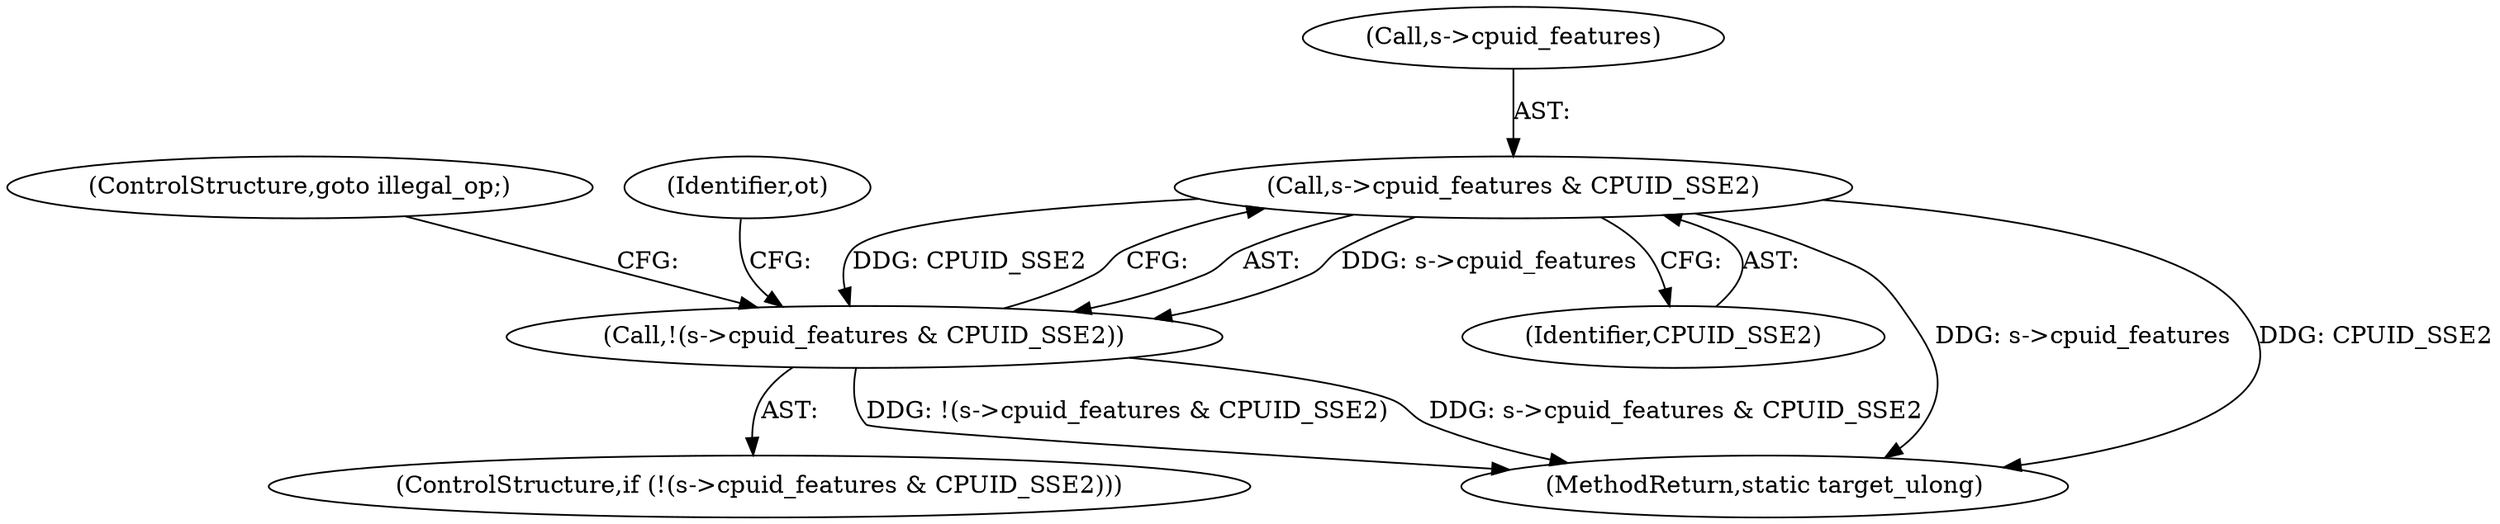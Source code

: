digraph "0_qemu_30663fd26c0307e414622c7a8607fbc04f92ec14@pointer" {
"1011056" [label="(Call,s->cpuid_features & CPUID_SSE2)"];
"1011055" [label="(Call,!(s->cpuid_features & CPUID_SSE2))"];
"1011061" [label="(ControlStructure,goto illegal_op;)"];
"1011060" [label="(Identifier,CPUID_SSE2)"];
"1011840" [label="(MethodReturn,static target_ulong)"];
"1011056" [label="(Call,s->cpuid_features & CPUID_SSE2)"];
"1011055" [label="(Call,!(s->cpuid_features & CPUID_SSE2))"];
"1011057" [label="(Call,s->cpuid_features)"];
"1011054" [label="(ControlStructure,if (!(s->cpuid_features & CPUID_SSE2)))"];
"1011063" [label="(Identifier,ot)"];
"1011056" -> "1011055"  [label="AST: "];
"1011056" -> "1011060"  [label="CFG: "];
"1011057" -> "1011056"  [label="AST: "];
"1011060" -> "1011056"  [label="AST: "];
"1011055" -> "1011056"  [label="CFG: "];
"1011056" -> "1011840"  [label="DDG: s->cpuid_features"];
"1011056" -> "1011840"  [label="DDG: CPUID_SSE2"];
"1011056" -> "1011055"  [label="DDG: s->cpuid_features"];
"1011056" -> "1011055"  [label="DDG: CPUID_SSE2"];
"1011055" -> "1011054"  [label="AST: "];
"1011061" -> "1011055"  [label="CFG: "];
"1011063" -> "1011055"  [label="CFG: "];
"1011055" -> "1011840"  [label="DDG: !(s->cpuid_features & CPUID_SSE2)"];
"1011055" -> "1011840"  [label="DDG: s->cpuid_features & CPUID_SSE2"];
}
